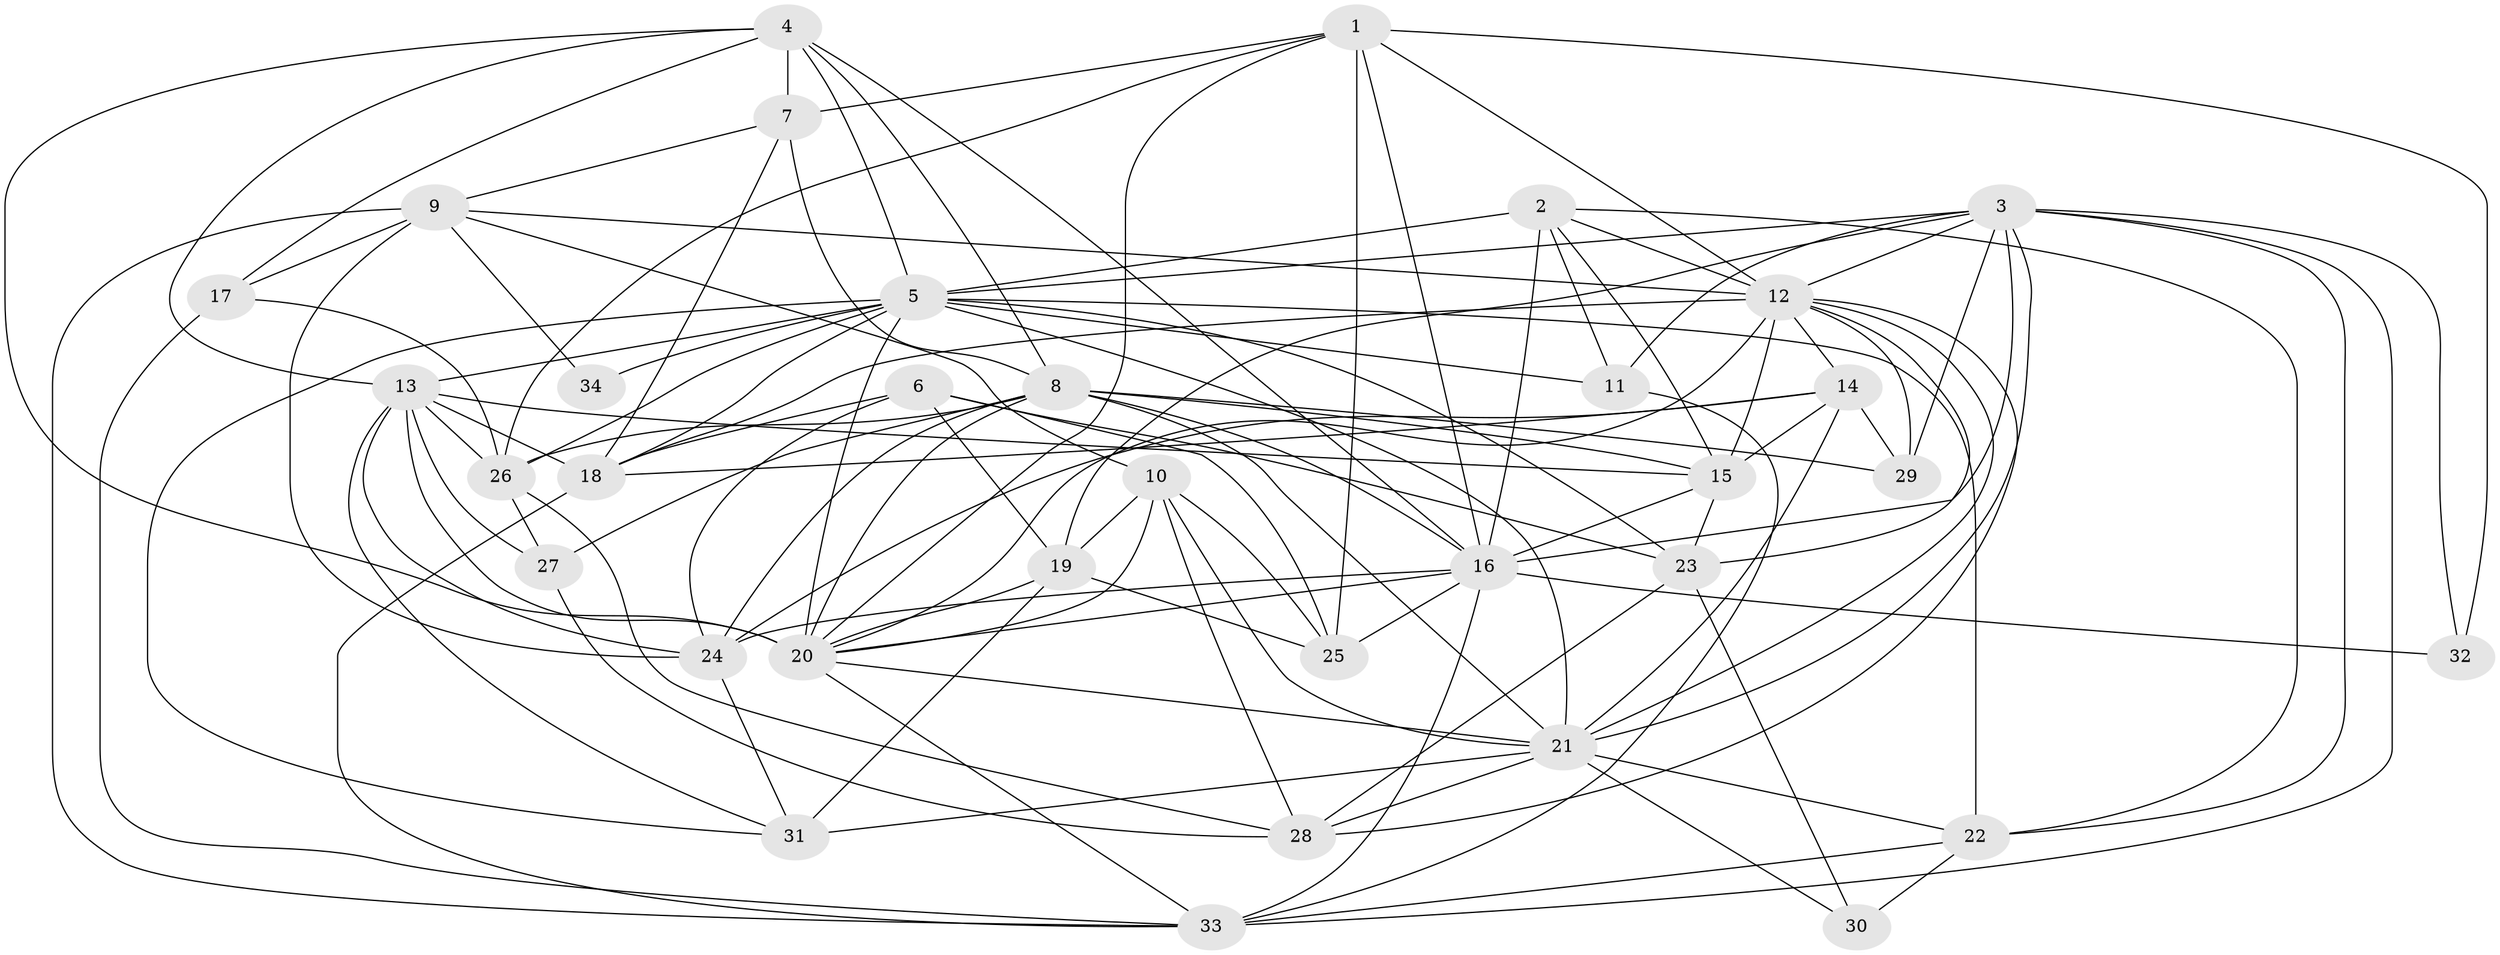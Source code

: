 // original degree distribution, {2: 0.14150943396226415, 5: 0.19811320754716982, 4: 0.32075471698113206, 3: 0.22641509433962265, 7: 0.04716981132075472, 8: 0.018867924528301886, 6: 0.04716981132075472}
// Generated by graph-tools (version 1.1) at 2025/51/03/04/25 22:51:06]
// undirected, 34 vertices, 115 edges
graph export_dot {
  node [color=gray90,style=filled];
  1;
  2;
  3;
  4;
  5;
  6;
  7;
  8;
  9;
  10;
  11;
  12;
  13;
  14;
  15;
  16;
  17;
  18;
  19;
  20;
  21;
  22;
  23;
  24;
  25;
  26;
  27;
  28;
  29;
  30;
  31;
  32;
  33;
  34;
  1 -- 7 [weight=1.0];
  1 -- 12 [weight=2.0];
  1 -- 16 [weight=1.0];
  1 -- 20 [weight=1.0];
  1 -- 25 [weight=2.0];
  1 -- 26 [weight=1.0];
  1 -- 32 [weight=1.0];
  2 -- 5 [weight=2.0];
  2 -- 11 [weight=1.0];
  2 -- 12 [weight=1.0];
  2 -- 15 [weight=1.0];
  2 -- 16 [weight=1.0];
  2 -- 22 [weight=1.0];
  3 -- 5 [weight=2.0];
  3 -- 11 [weight=1.0];
  3 -- 12 [weight=1.0];
  3 -- 16 [weight=1.0];
  3 -- 19 [weight=2.0];
  3 -- 21 [weight=1.0];
  3 -- 22 [weight=1.0];
  3 -- 29 [weight=1.0];
  3 -- 32 [weight=1.0];
  3 -- 33 [weight=1.0];
  4 -- 5 [weight=1.0];
  4 -- 7 [weight=1.0];
  4 -- 8 [weight=1.0];
  4 -- 13 [weight=1.0];
  4 -- 16 [weight=1.0];
  4 -- 17 [weight=1.0];
  4 -- 20 [weight=1.0];
  5 -- 11 [weight=1.0];
  5 -- 13 [weight=1.0];
  5 -- 18 [weight=2.0];
  5 -- 20 [weight=2.0];
  5 -- 21 [weight=2.0];
  5 -- 22 [weight=3.0];
  5 -- 23 [weight=1.0];
  5 -- 26 [weight=1.0];
  5 -- 31 [weight=1.0];
  5 -- 34 [weight=2.0];
  6 -- 18 [weight=2.0];
  6 -- 19 [weight=1.0];
  6 -- 23 [weight=1.0];
  6 -- 24 [weight=1.0];
  6 -- 25 [weight=1.0];
  7 -- 8 [weight=1.0];
  7 -- 9 [weight=1.0];
  7 -- 18 [weight=1.0];
  8 -- 15 [weight=1.0];
  8 -- 16 [weight=1.0];
  8 -- 20 [weight=1.0];
  8 -- 21 [weight=1.0];
  8 -- 24 [weight=1.0];
  8 -- 26 [weight=1.0];
  8 -- 27 [weight=1.0];
  8 -- 29 [weight=1.0];
  9 -- 10 [weight=1.0];
  9 -- 12 [weight=1.0];
  9 -- 17 [weight=1.0];
  9 -- 24 [weight=2.0];
  9 -- 33 [weight=1.0];
  9 -- 34 [weight=1.0];
  10 -- 19 [weight=3.0];
  10 -- 20 [weight=1.0];
  10 -- 21 [weight=1.0];
  10 -- 25 [weight=1.0];
  10 -- 28 [weight=1.0];
  11 -- 33 [weight=1.0];
  12 -- 14 [weight=1.0];
  12 -- 15 [weight=1.0];
  12 -- 18 [weight=1.0];
  12 -- 20 [weight=1.0];
  12 -- 21 [weight=1.0];
  12 -- 23 [weight=1.0];
  12 -- 28 [weight=1.0];
  12 -- 29 [weight=1.0];
  13 -- 15 [weight=1.0];
  13 -- 18 [weight=2.0];
  13 -- 20 [weight=1.0];
  13 -- 24 [weight=1.0];
  13 -- 26 [weight=2.0];
  13 -- 27 [weight=2.0];
  13 -- 31 [weight=1.0];
  14 -- 15 [weight=1.0];
  14 -- 18 [weight=1.0];
  14 -- 21 [weight=1.0];
  14 -- 24 [weight=1.0];
  14 -- 29 [weight=1.0];
  15 -- 16 [weight=2.0];
  15 -- 23 [weight=1.0];
  16 -- 20 [weight=1.0];
  16 -- 24 [weight=1.0];
  16 -- 25 [weight=1.0];
  16 -- 32 [weight=1.0];
  16 -- 33 [weight=1.0];
  17 -- 26 [weight=1.0];
  17 -- 33 [weight=1.0];
  18 -- 33 [weight=1.0];
  19 -- 20 [weight=1.0];
  19 -- 25 [weight=1.0];
  19 -- 31 [weight=2.0];
  20 -- 21 [weight=1.0];
  20 -- 33 [weight=1.0];
  21 -- 22 [weight=1.0];
  21 -- 28 [weight=1.0];
  21 -- 30 [weight=2.0];
  21 -- 31 [weight=1.0];
  22 -- 30 [weight=1.0];
  22 -- 33 [weight=1.0];
  23 -- 28 [weight=1.0];
  23 -- 30 [weight=1.0];
  24 -- 31 [weight=1.0];
  26 -- 27 [weight=1.0];
  26 -- 28 [weight=1.0];
  27 -- 28 [weight=1.0];
}
